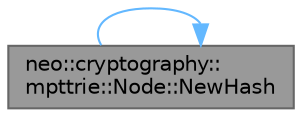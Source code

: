 digraph "neo::cryptography::mpttrie::Node::NewHash"
{
 // LATEX_PDF_SIZE
  bgcolor="transparent";
  edge [fontname=Helvetica,fontsize=10,labelfontname=Helvetica,labelfontsize=10];
  node [fontname=Helvetica,fontsize=10,shape=box,height=0.2,width=0.4];
  rankdir="LR";
  Node1 [id="Node000001",label="neo::cryptography::\lmpttrie::Node::NewHash",height=0.2,width=0.4,color="gray40", fillcolor="grey60", style="filled", fontcolor="black",tooltip="Creates a new hash node."];
  Node1 -> Node1 [id="edge1_Node000001_Node000001",color="steelblue1",style="solid",tooltip=" "];
}
